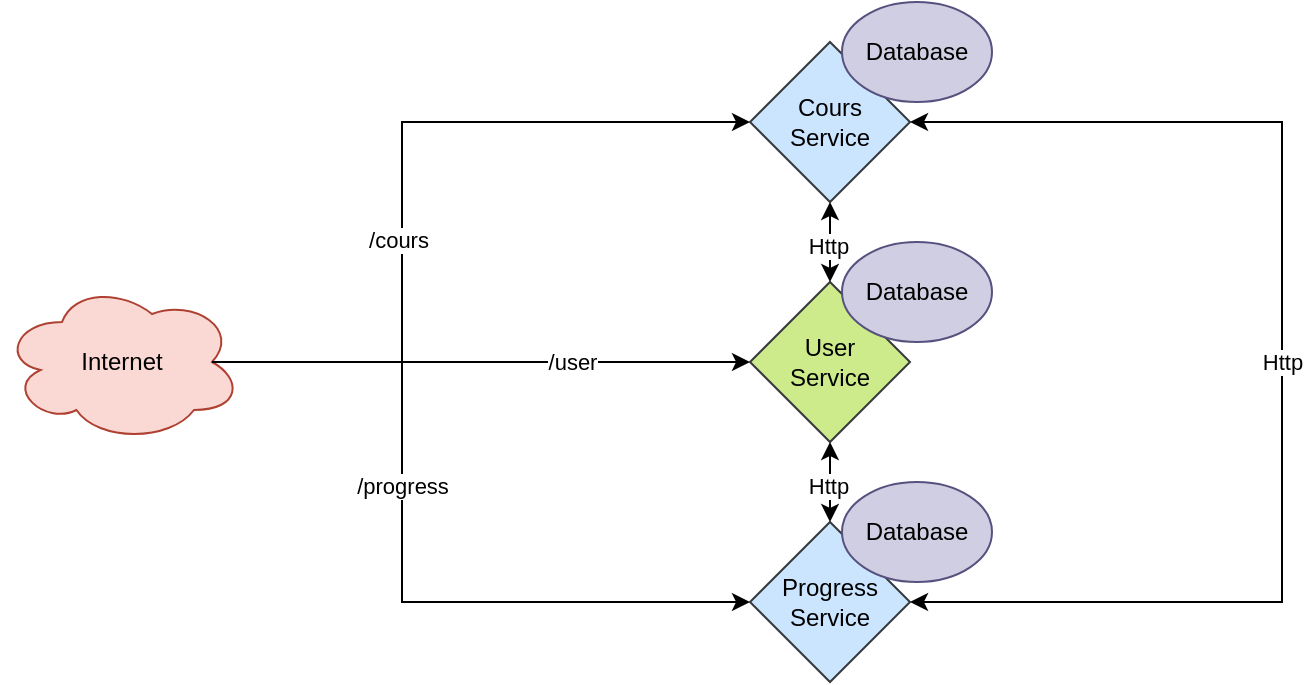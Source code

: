 <mxfile version="22.1.11" type="github">
  <diagram name="Page-1" id="mrSbHIFFxG6nD8Tr200l">
    <mxGraphModel dx="1050" dy="569" grid="1" gridSize="10" guides="1" tooltips="1" connect="1" arrows="1" fold="1" page="1" pageScale="1" pageWidth="827" pageHeight="1169" math="0" shadow="0">
      <root>
        <mxCell id="0" />
        <mxCell id="1" parent="0" />
        <mxCell id="jcnDfossht-irfQoDZaH-1" value="Internet" style="ellipse;shape=cloud;whiteSpace=wrap;html=1;fillColor=#fad9d5;strokeColor=#ae4132;" vertex="1" parent="1">
          <mxGeometry x="120" y="240" width="120" height="80" as="geometry" />
        </mxCell>
        <mxCell id="jcnDfossht-irfQoDZaH-2" value="User&lt;br&gt;Service" style="rhombus;whiteSpace=wrap;html=1;fillColor=#cdeb8b;strokeColor=#36393d;" vertex="1" parent="1">
          <mxGeometry x="494" y="240" width="80" height="80" as="geometry" />
        </mxCell>
        <mxCell id="jcnDfossht-irfQoDZaH-3" value="Cours&lt;br&gt;Service" style="rhombus;whiteSpace=wrap;html=1;fillColor=#cce5ff;strokeColor=#36393d;" vertex="1" parent="1">
          <mxGeometry x="494" y="120" width="80" height="80" as="geometry" />
        </mxCell>
        <mxCell id="jcnDfossht-irfQoDZaH-4" value="Progress&lt;br&gt;Service" style="rhombus;whiteSpace=wrap;html=1;fillColor=#cce5ff;strokeColor=#36393d;" vertex="1" parent="1">
          <mxGeometry x="494" y="360" width="80" height="80" as="geometry" />
        </mxCell>
        <mxCell id="jcnDfossht-irfQoDZaH-8" value="" style="endArrow=classic;startArrow=classic;html=1;rounded=0;exitX=0.5;exitY=0;exitDx=0;exitDy=0;entryX=0.5;entryY=1;entryDx=0;entryDy=0;" edge="1" parent="1" source="jcnDfossht-irfQoDZaH-4" target="jcnDfossht-irfQoDZaH-2">
          <mxGeometry width="50" height="50" relative="1" as="geometry">
            <mxPoint x="510" y="320" as="sourcePoint" />
            <mxPoint x="560" y="270" as="targetPoint" />
          </mxGeometry>
        </mxCell>
        <mxCell id="jcnDfossht-irfQoDZaH-9" value="Http" style="edgeLabel;html=1;align=center;verticalAlign=middle;resizable=0;points=[];" vertex="1" connectable="0" parent="jcnDfossht-irfQoDZaH-8">
          <mxGeometry x="-0.1" y="1" relative="1" as="geometry">
            <mxPoint as="offset" />
          </mxGeometry>
        </mxCell>
        <mxCell id="jcnDfossht-irfQoDZaH-10" value="" style="endArrow=classic;startArrow=classic;html=1;rounded=0;entryX=0.5;entryY=1;entryDx=0;entryDy=0;" edge="1" parent="1" target="jcnDfossht-irfQoDZaH-3">
          <mxGeometry width="50" height="50" relative="1" as="geometry">
            <mxPoint x="534" y="240" as="sourcePoint" />
            <mxPoint x="544" y="330" as="targetPoint" />
          </mxGeometry>
        </mxCell>
        <mxCell id="jcnDfossht-irfQoDZaH-11" value="Http" style="edgeLabel;html=1;align=center;verticalAlign=middle;resizable=0;points=[];" vertex="1" connectable="0" parent="jcnDfossht-irfQoDZaH-10">
          <mxGeometry x="-0.1" y="1" relative="1" as="geometry">
            <mxPoint as="offset" />
          </mxGeometry>
        </mxCell>
        <mxCell id="jcnDfossht-irfQoDZaH-12" value="Http" style="endArrow=classic;startArrow=classic;html=1;rounded=0;exitX=1;exitY=0.5;exitDx=0;exitDy=0;entryX=1;entryY=0.5;entryDx=0;entryDy=0;" edge="1" parent="1" source="jcnDfossht-irfQoDZaH-4" target="jcnDfossht-irfQoDZaH-3">
          <mxGeometry width="50" height="50" relative="1" as="geometry">
            <mxPoint x="510" y="320" as="sourcePoint" />
            <mxPoint x="560" y="270" as="targetPoint" />
            <Array as="points">
              <mxPoint x="760" y="400" />
              <mxPoint x="760" y="280" />
              <mxPoint x="760" y="160" />
            </Array>
          </mxGeometry>
        </mxCell>
        <mxCell id="jcnDfossht-irfQoDZaH-13" value="" style="endArrow=classic;startArrow=classic;html=1;rounded=0;exitX=0;exitY=0.5;exitDx=0;exitDy=0;entryX=0;entryY=0.5;entryDx=0;entryDy=0;" edge="1" parent="1" source="jcnDfossht-irfQoDZaH-4" target="jcnDfossht-irfQoDZaH-3">
          <mxGeometry width="50" height="50" relative="1" as="geometry">
            <mxPoint x="510" y="320" as="sourcePoint" />
            <mxPoint x="560" y="270" as="targetPoint" />
            <Array as="points">
              <mxPoint x="320" y="400" />
              <mxPoint x="320" y="280" />
              <mxPoint x="320" y="160" />
            </Array>
          </mxGeometry>
        </mxCell>
        <mxCell id="jcnDfossht-irfQoDZaH-24" value="/cours" style="edgeLabel;html=1;align=center;verticalAlign=middle;resizable=0;points=[];" vertex="1" connectable="0" parent="jcnDfossht-irfQoDZaH-13">
          <mxGeometry x="0.207" y="2" relative="1" as="geometry">
            <mxPoint as="offset" />
          </mxGeometry>
        </mxCell>
        <mxCell id="jcnDfossht-irfQoDZaH-26" value="/progress" style="edgeLabel;html=1;align=center;verticalAlign=middle;resizable=0;points=[];" vertex="1" connectable="0" parent="jcnDfossht-irfQoDZaH-13">
          <mxGeometry x="-0.211" relative="1" as="geometry">
            <mxPoint as="offset" />
          </mxGeometry>
        </mxCell>
        <mxCell id="jcnDfossht-irfQoDZaH-14" value="" style="endArrow=none;html=1;rounded=0;exitX=0.875;exitY=0.5;exitDx=0;exitDy=0;exitPerimeter=0;" edge="1" parent="1" source="jcnDfossht-irfQoDZaH-1">
          <mxGeometry width="50" height="50" relative="1" as="geometry">
            <mxPoint x="390" y="320" as="sourcePoint" />
            <mxPoint x="320" y="280" as="targetPoint" />
          </mxGeometry>
        </mxCell>
        <mxCell id="jcnDfossht-irfQoDZaH-18" value="" style="endArrow=classic;html=1;rounded=0;entryX=0;entryY=0.5;entryDx=0;entryDy=0;" edge="1" parent="1" target="jcnDfossht-irfQoDZaH-2">
          <mxGeometry width="50" height="50" relative="1" as="geometry">
            <mxPoint x="320" y="280" as="sourcePoint" />
            <mxPoint x="440" y="270" as="targetPoint" />
          </mxGeometry>
        </mxCell>
        <mxCell id="jcnDfossht-irfQoDZaH-25" value="/user" style="edgeLabel;html=1;align=center;verticalAlign=middle;resizable=0;points=[];" vertex="1" connectable="0" parent="jcnDfossht-irfQoDZaH-18">
          <mxGeometry x="-0.025" relative="1" as="geometry">
            <mxPoint as="offset" />
          </mxGeometry>
        </mxCell>
        <mxCell id="jcnDfossht-irfQoDZaH-21" value="Database" style="ellipse;whiteSpace=wrap;html=1;fillColor=#d0cee2;strokeColor=#56517e;" vertex="1" parent="1">
          <mxGeometry x="540" y="100" width="75" height="50" as="geometry" />
        </mxCell>
        <mxCell id="jcnDfossht-irfQoDZaH-22" value="Database" style="ellipse;whiteSpace=wrap;html=1;fillColor=#d0cee2;strokeColor=#56517e;" vertex="1" parent="1">
          <mxGeometry x="540" y="220" width="75" height="50" as="geometry" />
        </mxCell>
        <mxCell id="jcnDfossht-irfQoDZaH-23" value="Database" style="ellipse;whiteSpace=wrap;html=1;fillColor=#d0cee2;strokeColor=#56517e;" vertex="1" parent="1">
          <mxGeometry x="540" y="340" width="75" height="50" as="geometry" />
        </mxCell>
      </root>
    </mxGraphModel>
  </diagram>
</mxfile>
